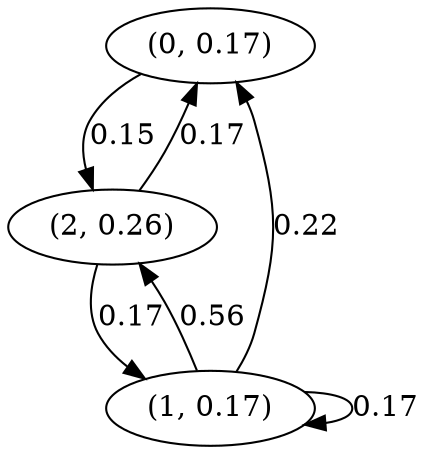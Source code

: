 digraph {
    0 [ label = "(0, 0.17)" ]
    1 [ label = "(1, 0.17)" ]
    2 [ label = "(2, 0.26)" ]
    1 -> 1 [ label = "0.17" ]
    1 -> 0 [ label = "0.22" ]
    2 -> 0 [ label = "0.17" ]
    2 -> 1 [ label = "0.17" ]
    0 -> 2 [ label = "0.15" ]
    1 -> 2 [ label = "0.56" ]
}

